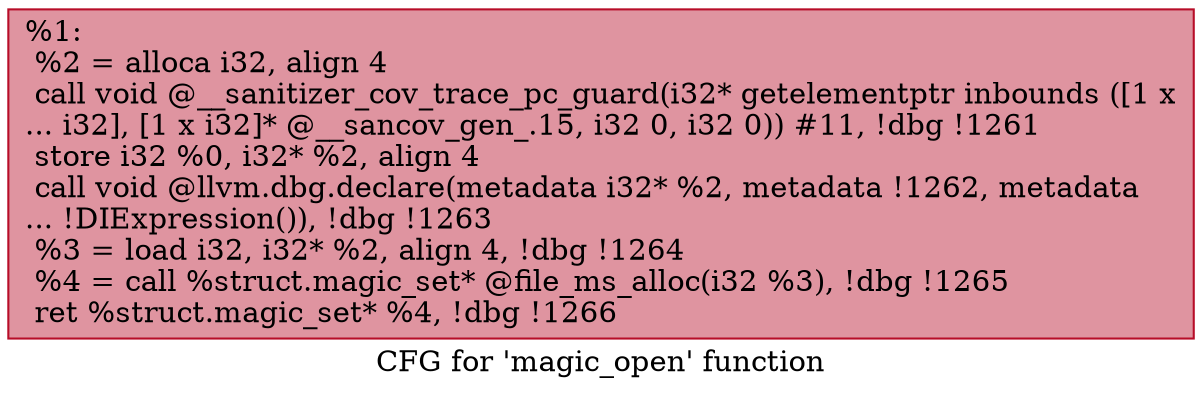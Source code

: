 digraph "CFG for 'magic_open' function" {
	label="CFG for 'magic_open' function";

	Node0x559c5c7fbe20 [shape=record,color="#b70d28ff", style=filled, fillcolor="#b70d2870",label="{%1:\l  %2 = alloca i32, align 4\l  call void @__sanitizer_cov_trace_pc_guard(i32* getelementptr inbounds ([1 x\l... i32], [1 x i32]* @__sancov_gen_.15, i32 0, i32 0)) #11, !dbg !1261\l  store i32 %0, i32* %2, align 4\l  call void @llvm.dbg.declare(metadata i32* %2, metadata !1262, metadata\l... !DIExpression()), !dbg !1263\l  %3 = load i32, i32* %2, align 4, !dbg !1264\l  %4 = call %struct.magic_set* @file_ms_alloc(i32 %3), !dbg !1265\l  ret %struct.magic_set* %4, !dbg !1266\l}"];
}
